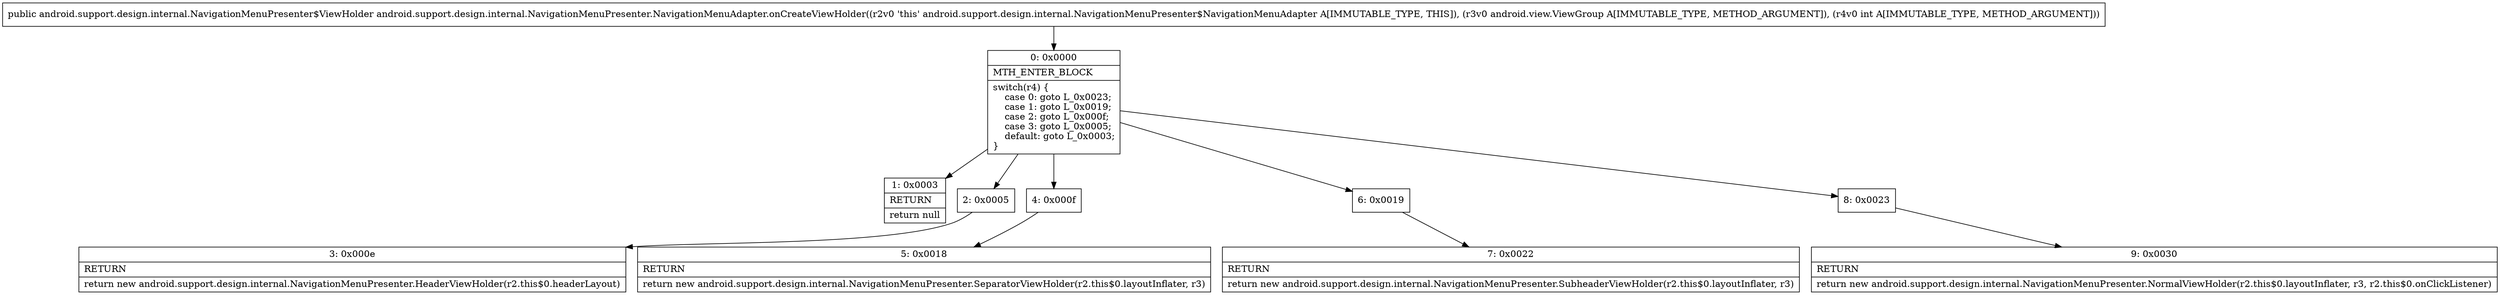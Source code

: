digraph "CFG forandroid.support.design.internal.NavigationMenuPresenter.NavigationMenuAdapter.onCreateViewHolder(Landroid\/view\/ViewGroup;I)Landroid\/support\/design\/internal\/NavigationMenuPresenter$ViewHolder;" {
Node_0 [shape=record,label="{0\:\ 0x0000|MTH_ENTER_BLOCK\l|switch(r4) \{\l    case 0: goto L_0x0023;\l    case 1: goto L_0x0019;\l    case 2: goto L_0x000f;\l    case 3: goto L_0x0005;\l    default: goto L_0x0003;\l\}\l}"];
Node_1 [shape=record,label="{1\:\ 0x0003|RETURN\l|return null\l}"];
Node_2 [shape=record,label="{2\:\ 0x0005}"];
Node_3 [shape=record,label="{3\:\ 0x000e|RETURN\l|return new android.support.design.internal.NavigationMenuPresenter.HeaderViewHolder(r2.this$0.headerLayout)\l}"];
Node_4 [shape=record,label="{4\:\ 0x000f}"];
Node_5 [shape=record,label="{5\:\ 0x0018|RETURN\l|return new android.support.design.internal.NavigationMenuPresenter.SeparatorViewHolder(r2.this$0.layoutInflater, r3)\l}"];
Node_6 [shape=record,label="{6\:\ 0x0019}"];
Node_7 [shape=record,label="{7\:\ 0x0022|RETURN\l|return new android.support.design.internal.NavigationMenuPresenter.SubheaderViewHolder(r2.this$0.layoutInflater, r3)\l}"];
Node_8 [shape=record,label="{8\:\ 0x0023}"];
Node_9 [shape=record,label="{9\:\ 0x0030|RETURN\l|return new android.support.design.internal.NavigationMenuPresenter.NormalViewHolder(r2.this$0.layoutInflater, r3, r2.this$0.onClickListener)\l}"];
MethodNode[shape=record,label="{public android.support.design.internal.NavigationMenuPresenter$ViewHolder android.support.design.internal.NavigationMenuPresenter.NavigationMenuAdapter.onCreateViewHolder((r2v0 'this' android.support.design.internal.NavigationMenuPresenter$NavigationMenuAdapter A[IMMUTABLE_TYPE, THIS]), (r3v0 android.view.ViewGroup A[IMMUTABLE_TYPE, METHOD_ARGUMENT]), (r4v0 int A[IMMUTABLE_TYPE, METHOD_ARGUMENT])) }"];
MethodNode -> Node_0;
Node_0 -> Node_1;
Node_0 -> Node_2;
Node_0 -> Node_4;
Node_0 -> Node_6;
Node_0 -> Node_8;
Node_2 -> Node_3;
Node_4 -> Node_5;
Node_6 -> Node_7;
Node_8 -> Node_9;
}

